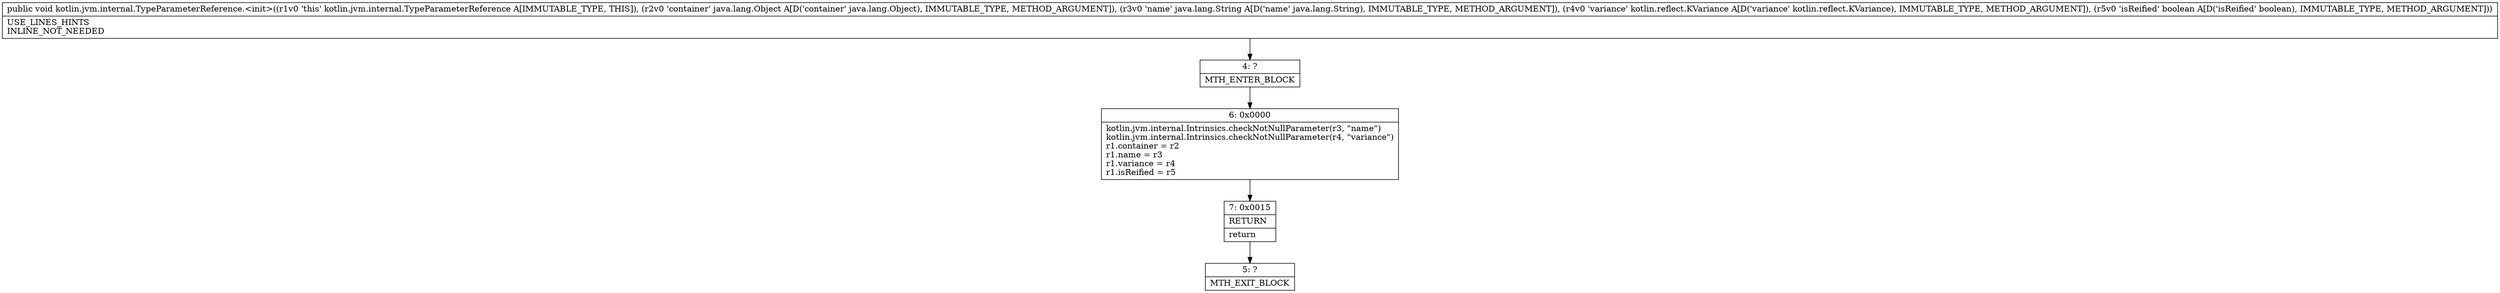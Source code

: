 digraph "CFG forkotlin.jvm.internal.TypeParameterReference.\<init\>(Ljava\/lang\/Object;Ljava\/lang\/String;Lkotlin\/reflect\/KVariance;Z)V" {
Node_4 [shape=record,label="{4\:\ ?|MTH_ENTER_BLOCK\l}"];
Node_6 [shape=record,label="{6\:\ 0x0000|kotlin.jvm.internal.Intrinsics.checkNotNullParameter(r3, \"name\")\lkotlin.jvm.internal.Intrinsics.checkNotNullParameter(r4, \"variance\")\lr1.container = r2\lr1.name = r3\lr1.variance = r4\lr1.isReified = r5\l}"];
Node_7 [shape=record,label="{7\:\ 0x0015|RETURN\l|return\l}"];
Node_5 [shape=record,label="{5\:\ ?|MTH_EXIT_BLOCK\l}"];
MethodNode[shape=record,label="{public void kotlin.jvm.internal.TypeParameterReference.\<init\>((r1v0 'this' kotlin.jvm.internal.TypeParameterReference A[IMMUTABLE_TYPE, THIS]), (r2v0 'container' java.lang.Object A[D('container' java.lang.Object), IMMUTABLE_TYPE, METHOD_ARGUMENT]), (r3v0 'name' java.lang.String A[D('name' java.lang.String), IMMUTABLE_TYPE, METHOD_ARGUMENT]), (r4v0 'variance' kotlin.reflect.KVariance A[D('variance' kotlin.reflect.KVariance), IMMUTABLE_TYPE, METHOD_ARGUMENT]), (r5v0 'isReified' boolean A[D('isReified' boolean), IMMUTABLE_TYPE, METHOD_ARGUMENT]))  | USE_LINES_HINTS\lINLINE_NOT_NEEDED\l}"];
MethodNode -> Node_4;Node_4 -> Node_6;
Node_6 -> Node_7;
Node_7 -> Node_5;
}

